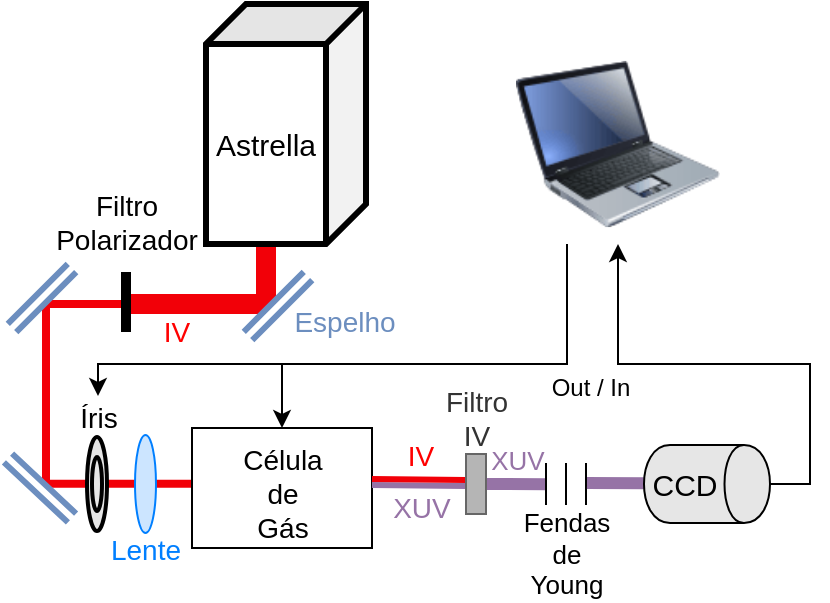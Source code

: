 <mxfile version="14.7.3" type="device"><diagram id="AkPv41plAbs6i5d_CmVc" name="Page-1"><mxGraphModel dx="474" dy="350" grid="1" gridSize="10" guides="1" tooltips="1" connect="1" arrows="1" fold="1" page="1" pageScale="1" pageWidth="827" pageHeight="1169" math="0" shadow="0"><root><mxCell id="0"/><mxCell id="1" parent="0"/><mxCell id="a0zJeG5JVK89JNQR5AqB-52" value="" style="endArrow=none;html=1;strokeWidth=4;fillColor=#f8cecc;strokeColor=#F20008;" parent="1" edge="1"><mxGeometry width="50" height="50" relative="1" as="geometry"><mxPoint x="297" y="399.93" as="sourcePoint"/><mxPoint x="277" y="399.93" as="targetPoint"/></mxGeometry></mxCell><mxCell id="a0zJeG5JVK89JNQR5AqB-53" value="" style="endArrow=none;html=1;strokeWidth=4;fillColor=#f8cecc;strokeColor=#F20008;" parent="1" edge="1"><mxGeometry width="50" height="50" relative="1" as="geometry"><mxPoint x="322" y="399.93" as="sourcePoint"/><mxPoint x="302" y="399.93" as="targetPoint"/></mxGeometry></mxCell><mxCell id="a0zJeG5JVK89JNQR5AqB-49" value="" style="endArrow=none;html=1;strokeWidth=4;fillColor=#f8cecc;strokeColor=#F20008;" parent="1" edge="1"><mxGeometry width="50" height="50" relative="1" as="geometry"><mxPoint x="269.5" y="399.93" as="sourcePoint"/><mxPoint x="249.5" y="399.93" as="targetPoint"/></mxGeometry></mxCell><mxCell id="a0zJeG5JVK89JNQR5AqB-1" value="" style="endArrow=none;html=1;strokeWidth=10;fillColor=#f8cecc;strokeColor=#F20008;" parent="1" edge="1"><mxGeometry width="50" height="50" relative="1" as="geometry"><mxPoint x="359" y="310" as="sourcePoint"/><mxPoint x="359" y="280" as="targetPoint"/></mxGeometry></mxCell><mxCell id="a0zJeG5JVK89JNQR5AqB-2" value="" style="endArrow=none;html=1;strokeWidth=10;fillColor=#f8cecc;strokeColor=#F20008;" parent="1" edge="1"><mxGeometry width="50" height="50" relative="1" as="geometry"><mxPoint x="289" y="310" as="sourcePoint"/><mxPoint x="359" y="310" as="targetPoint"/></mxGeometry></mxCell><mxCell id="a0zJeG5JVK89JNQR5AqB-3" value="" style="endArrow=none;html=1;strokeWidth=4;fillColor=#f8cecc;strokeColor=#F20008;" parent="1" edge="1"><mxGeometry width="50" height="50" relative="1" as="geometry"><mxPoint x="249" y="310" as="sourcePoint"/><mxPoint x="249" y="400" as="targetPoint"/></mxGeometry></mxCell><mxCell id="a0zJeG5JVK89JNQR5AqB-6" value="" style="endArrow=none;html=1;strokeWidth=4;fillColor=#f8cecc;strokeColor=#F20008;" parent="1" edge="1"><mxGeometry width="50" height="50" relative="1" as="geometry"><mxPoint x="289" y="310" as="sourcePoint"/><mxPoint x="249" y="310" as="targetPoint"/></mxGeometry></mxCell><mxCell id="a0zJeG5JVK89JNQR5AqB-7" value="" style="endArrow=none;html=1;strokeColor=#000000;strokeWidth=5;fontSize=17;fontColor=#000000;fillColor=#f5f5f5;" parent="1" edge="1"><mxGeometry width="50" height="50" relative="1" as="geometry"><mxPoint x="289" y="324" as="sourcePoint"/><mxPoint x="289" y="294" as="targetPoint"/></mxGeometry></mxCell><mxCell id="a0zJeG5JVK89JNQR5AqB-8" value="" style="rounded=0;whiteSpace=wrap;html=1;" parent="1" vertex="1"><mxGeometry x="322" y="372" width="90" height="60" as="geometry"/></mxCell><mxCell id="a0zJeG5JVK89JNQR5AqB-9" value="&lt;font style=&quot;font-size: 14px;&quot;&gt;Célula&lt;br style=&quot;font-size: 14px;&quot;&gt;de&lt;br style=&quot;font-size: 14px;&quot;&gt;Gás&lt;/font&gt;" style="text;html=1;resizable=0;points=[];autosize=1;align=center;verticalAlign=top;spacingTop=-4;fontSize=14;" parent="1" vertex="1"><mxGeometry x="337" y="377" width="60" height="50" as="geometry"/></mxCell><mxCell id="a0zJeG5JVK89JNQR5AqB-10" value="" style="endArrow=none;html=1;strokeWidth=3;fillColor=#e1d5e7;strokeColor=#9673a6;" parent="1" edge="1"><mxGeometry width="50" height="50" relative="1" as="geometry"><mxPoint x="412" y="400.5" as="sourcePoint"/><mxPoint x="459" y="401" as="targetPoint"/></mxGeometry></mxCell><mxCell id="a0zJeG5JVK89JNQR5AqB-11" value="" style="endArrow=none;html=1;strokeWidth=3;fillColor=#f8cecc;strokeColor=#F20008;" parent="1" edge="1"><mxGeometry width="50" height="50" relative="1" as="geometry"><mxPoint x="459" y="398" as="sourcePoint"/><mxPoint x="412" y="397.5" as="targetPoint"/></mxGeometry></mxCell><mxCell id="a0zJeG5JVK89JNQR5AqB-12" value="" style="shape=link;html=1;fillColor=#dae8fc;strokeColor=#6c8ebf;strokeWidth=3;" parent="1" edge="1"><mxGeometry width="50" height="50" relative="1" as="geometry"><mxPoint x="232" y="322" as="sourcePoint"/><mxPoint x="262" y="292" as="targetPoint"/></mxGeometry></mxCell><mxCell id="a0zJeG5JVK89JNQR5AqB-13" value="" style="shape=partialRectangle;whiteSpace=wrap;html=1;right=0;top=0;bottom=0;fillColor=none;routingCenterX=-0.5;fontSize=17;" parent="1" vertex="1"><mxGeometry x="519" y="390" width="10" height="20" as="geometry"/></mxCell><mxCell id="a0zJeG5JVK89JNQR5AqB-14" value="Filtro&lt;br style=&quot;font-size: 14px;&quot;&gt;Polarizador&lt;br style=&quot;font-size: 14px;&quot;&gt;" style="text;html=1;resizable=0;points=[];autosize=1;align=center;verticalAlign=top;spacingTop=-4;fontSize=14;" parent="1" vertex="1"><mxGeometry x="244" y="250" width="90" height="40" as="geometry"/></mxCell><mxCell id="a0zJeG5JVK89JNQR5AqB-15" value="Espelho" style="text;html=1;resizable=0;points=[];autosize=1;align=center;verticalAlign=top;spacingTop=-4;fontSize=14;fontColor=#6C8EBF;" parent="1" vertex="1"><mxGeometry x="363" y="308" width="70" height="20" as="geometry"/></mxCell><mxCell id="a0zJeG5JVK89JNQR5AqB-16" value="IV" style="text;html=1;resizable=0;points=[];autosize=1;align=center;verticalAlign=top;spacingTop=-4;fontSize=14;fontColor=#FF0000;" parent="1" vertex="1"><mxGeometry x="299" y="313" width="30" height="20" as="geometry"/></mxCell><mxCell id="a0zJeG5JVK89JNQR5AqB-17" value="Íris" style="text;html=1;resizable=0;points=[];autosize=1;align=center;verticalAlign=top;spacingTop=-4;fontSize=14;glass=0;sketch=0;shadow=0;" parent="1" vertex="1"><mxGeometry x="259.5" y="356" width="30" height="20" as="geometry"/></mxCell><mxCell id="a0zJeG5JVK89JNQR5AqB-19" value="" style="strokeWidth=2;html=1;shape=mxgraph.flowchart.start_2;whiteSpace=wrap;fillColor=#E6E6E6;fontSize=17;" parent="1" vertex="1"><mxGeometry x="269.5" y="376.5" width="10" height="47" as="geometry"/></mxCell><mxCell id="a0zJeG5JVK89JNQR5AqB-20" value="" style="strokeWidth=2;html=1;shape=mxgraph.flowchart.start_2;whiteSpace=wrap;fillColor=#E6E6E6;fontSize=17;" parent="1" vertex="1"><mxGeometry x="272" y="386.5" width="5" height="27" as="geometry"/></mxCell><mxCell id="a0zJeG5JVK89JNQR5AqB-24" value="" style="endArrow=none;html=1;strokeWidth=3;fillColor=#f8cecc;strokeColor=#F20008;" parent="1" edge="1"><mxGeometry width="50" height="50" relative="1" as="geometry"><mxPoint x="359" y="312" as="sourcePoint"/><mxPoint x="359" y="304" as="targetPoint"/></mxGeometry></mxCell><mxCell id="a0zJeG5JVK89JNQR5AqB-25" value="" style="shape=link;html=1;fillColor=#dae8fc;strokeColor=#6C8EBF;strokeWidth=3;" parent="1" edge="1"><mxGeometry width="50" height="50" relative="1" as="geometry"><mxPoint x="350" y="326" as="sourcePoint"/><mxPoint x="380" y="296" as="targetPoint"/></mxGeometry></mxCell><mxCell id="a0zJeG5JVK89JNQR5AqB-27" value="" style="rounded=0;whiteSpace=wrap;html=1;fontSize=17;rotation=90;fillColor=#B5B5B5;strokeColor=#666666;fontColor=#333333;" parent="1" vertex="1"><mxGeometry x="449" y="395" width="30" height="10" as="geometry"/></mxCell><mxCell id="a0zJeG5JVK89JNQR5AqB-28" value="" style="endArrow=none;html=1;strokeColor=#9673A6;strokeWidth=6;fontSize=11;fontColor=#6C8EBF;entryX=0.867;entryY=1.083;entryDx=0;entryDy=0;entryPerimeter=0;" parent="1" edge="1"><mxGeometry width="50" height="50" relative="1" as="geometry"><mxPoint x="519.5" y="399.5" as="sourcePoint"/><mxPoint x="549.18" y="399.66" as="targetPoint"/></mxGeometry></mxCell><mxCell id="a0zJeG5JVK89JNQR5AqB-37" style="edgeStyle=orthogonalEdgeStyle;rounded=0;orthogonalLoop=1;jettySize=auto;html=1;exitX=0.5;exitY=0;exitDx=0;exitDy=0;" parent="1" source="a0zJeG5JVK89JNQR5AqB-29" edge="1"><mxGeometry relative="1" as="geometry"><mxPoint x="535" y="280" as="targetPoint"/><Array as="points"><mxPoint x="631" y="400"/><mxPoint x="631" y="340"/><mxPoint x="535" y="340"/></Array></mxGeometry></mxCell><mxCell id="a0zJeG5JVK89JNQR5AqB-29" value="" style="shape=cylinder;whiteSpace=wrap;html=1;boundedLbl=1;backgroundOutline=1;fillColor=#E6E6E6;fontSize=17;rotation=90;" parent="1" vertex="1"><mxGeometry x="560" y="368.5" width="39" height="63" as="geometry"/></mxCell><mxCell id="a0zJeG5JVK89JNQR5AqB-30" value="CCD" style="text;html=1;resizable=0;points=[];autosize=1;align=center;verticalAlign=top;spacingTop=-4;fontSize=15;" parent="1" vertex="1"><mxGeometry x="543" y="388.5" width="50" height="20" as="geometry"/></mxCell><mxCell id="a0zJeG5JVK89JNQR5AqB-31" value="" style="endArrow=none;html=1;strokeColor=#9673A6;strokeWidth=6;fontSize=11;fontColor=#6C8EBF;entryX=0.867;entryY=1.083;entryDx=0;entryDy=0;entryPerimeter=0;" parent="1" edge="1"><mxGeometry width="50" height="50" relative="1" as="geometry"><mxPoint x="469.5" y="400" as="sourcePoint"/><mxPoint x="499.18" y="400.16" as="targetPoint"/></mxGeometry></mxCell><mxCell id="a0zJeG5JVK89JNQR5AqB-32" value="" style="shape=partialRectangle;whiteSpace=wrap;html=1;top=0;bottom=0;fillColor=none;fontSize=17;" parent="1" vertex="1"><mxGeometry x="499" y="390" width="10" height="20" as="geometry"/></mxCell><mxCell id="a0zJeG5JVK89JNQR5AqB-33" value="XUV" style="text;html=1;strokeColor=none;fillColor=none;align=center;verticalAlign=middle;whiteSpace=wrap;rounded=0;fontSize=13;fontColor=#9673A6;" parent="1" vertex="1"><mxGeometry x="465" y="378" width="40" height="20" as="geometry"/></mxCell><mxCell id="a0zJeG5JVK89JNQR5AqB-34" value="Fendas&lt;br style=&quot;font-size: 13px;&quot;&gt;de&lt;br style=&quot;font-size: 13px;&quot;&gt;Young" style="text;html=1;resizable=0;points=[];autosize=1;align=center;verticalAlign=top;spacingTop=-4;fontSize=13;" parent="1" vertex="1"><mxGeometry x="479" y="408.5" width="60" height="50" as="geometry"/></mxCell><mxCell id="a0zJeG5JVK89JNQR5AqB-35" value="Filtro&lt;br&gt;IV" style="text;html=1;resizable=0;points=[];autosize=1;align=center;verticalAlign=top;spacingTop=-4;fontSize=14;fontColor=#333333;" parent="1" vertex="1"><mxGeometry x="439" y="348" width="50" height="40" as="geometry"/></mxCell><mxCell id="a0zJeG5JVK89JNQR5AqB-55" style="edgeStyle=orthogonalEdgeStyle;rounded=0;orthogonalLoop=1;jettySize=auto;html=1;exitX=0.25;exitY=1;exitDx=0;exitDy=0;fontSize=12;" parent="1" source="a0zJeG5JVK89JNQR5AqB-36" target="a0zJeG5JVK89JNQR5AqB-17" edge="1"><mxGeometry relative="1" as="geometry"><Array as="points"><mxPoint x="510" y="340"/><mxPoint x="275" y="340"/></Array></mxGeometry></mxCell><mxCell id="SzvV47gS0XEISXW-1HCz-3" style="edgeStyle=orthogonalEdgeStyle;rounded=0;orthogonalLoop=1;jettySize=auto;html=1;exitX=0.25;exitY=1;exitDx=0;exitDy=0;entryX=0.5;entryY=0;entryDx=0;entryDy=0;fontSize=14;" edge="1" parent="1" source="a0zJeG5JVK89JNQR5AqB-36" target="a0zJeG5JVK89JNQR5AqB-8"><mxGeometry relative="1" as="geometry"><Array as="points"><mxPoint x="510" y="340"/><mxPoint x="367" y="340"/></Array></mxGeometry></mxCell><mxCell id="a0zJeG5JVK89JNQR5AqB-36" value="" style="image;html=1;image=img/lib/clip_art/computers/Laptop_128x128.png" parent="1" vertex="1"><mxGeometry x="484" y="180" width="102" height="100" as="geometry"/></mxCell><mxCell id="a0zJeG5JVK89JNQR5AqB-4" value="" style="shape=cube;whiteSpace=wrap;html=1;boundedLbl=1;backgroundOutline=1;darkOpacity=0.05;darkOpacity2=0.1;strokeWidth=3;fontSize=17;rotation=90;" parent="1" vertex="1"><mxGeometry x="309" y="180" width="120" height="80" as="geometry"/></mxCell><mxCell id="a0zJeG5JVK89JNQR5AqB-5" value="Astrella&lt;br style=&quot;font-size: 15px;&quot;&gt;" style="text;html=1;strokeColor=none;fillColor=none;align=center;verticalAlign=middle;whiteSpace=wrap;rounded=0;strokeWidth=3;fontSize=15;" parent="1" vertex="1"><mxGeometry x="339" y="220" width="40" height="20" as="geometry"/></mxCell><mxCell id="a0zJeG5JVK89JNQR5AqB-26" value="" style="shape=link;html=1;fillColor=#dae8fc;strokeColor=#6c8ebf;strokeWidth=3;" parent="1" edge="1"><mxGeometry width="50" height="50" relative="1" as="geometry"><mxPoint x="262" y="417" as="sourcePoint"/><mxPoint x="230" y="387" as="targetPoint"/></mxGeometry></mxCell><mxCell id="a0zJeG5JVK89JNQR5AqB-51" value="" style="ellipse;whiteSpace=wrap;html=1;shadow=0;glass=0;sketch=0;fillColor=#CCE5FF;strokeColor=#007FFF;" parent="1" vertex="1"><mxGeometry x="293.5" y="375.5" width="10.5" height="49" as="geometry"/></mxCell><mxCell id="a0zJeG5JVK89JNQR5AqB-54" value="&lt;font color=&quot;#007fff&quot; style=&quot;font-size: 14px;&quot;&gt;Lente&lt;/font&gt;" style="text;html=1;strokeColor=none;fillColor=none;align=center;verticalAlign=middle;whiteSpace=wrap;rounded=0;shadow=0;glass=0;sketch=0;fontSize=14;" parent="1" vertex="1"><mxGeometry x="278.75" y="422.5" width="40" height="20" as="geometry"/></mxCell><mxCell id="a0zJeG5JVK89JNQR5AqB-58" value="Out / In" style="text;html=1;strokeColor=none;fillColor=none;align=center;verticalAlign=middle;whiteSpace=wrap;rounded=0;shadow=0;glass=0;sketch=0;fontSize=12;" parent="1" vertex="1"><mxGeometry x="498" y="342" width="47" height="20" as="geometry"/></mxCell><mxCell id="SzvV47gS0XEISXW-1HCz-1" value="XUV" style="text;html=1;strokeColor=none;fillColor=none;align=center;verticalAlign=middle;whiteSpace=wrap;rounded=0;fontSize=14;fontColor=#9673A6;" vertex="1" parent="1"><mxGeometry x="417" y="401.5" width="40" height="20" as="geometry"/></mxCell><mxCell id="SzvV47gS0XEISXW-1HCz-2" value="IV" style="text;html=1;resizable=0;points=[];autosize=1;align=center;verticalAlign=top;spacingTop=-4;fontSize=14;fontColor=#FF0000;" vertex="1" parent="1"><mxGeometry x="421" y="375" width="30" height="20" as="geometry"/></mxCell></root></mxGraphModel></diagram></mxfile>
